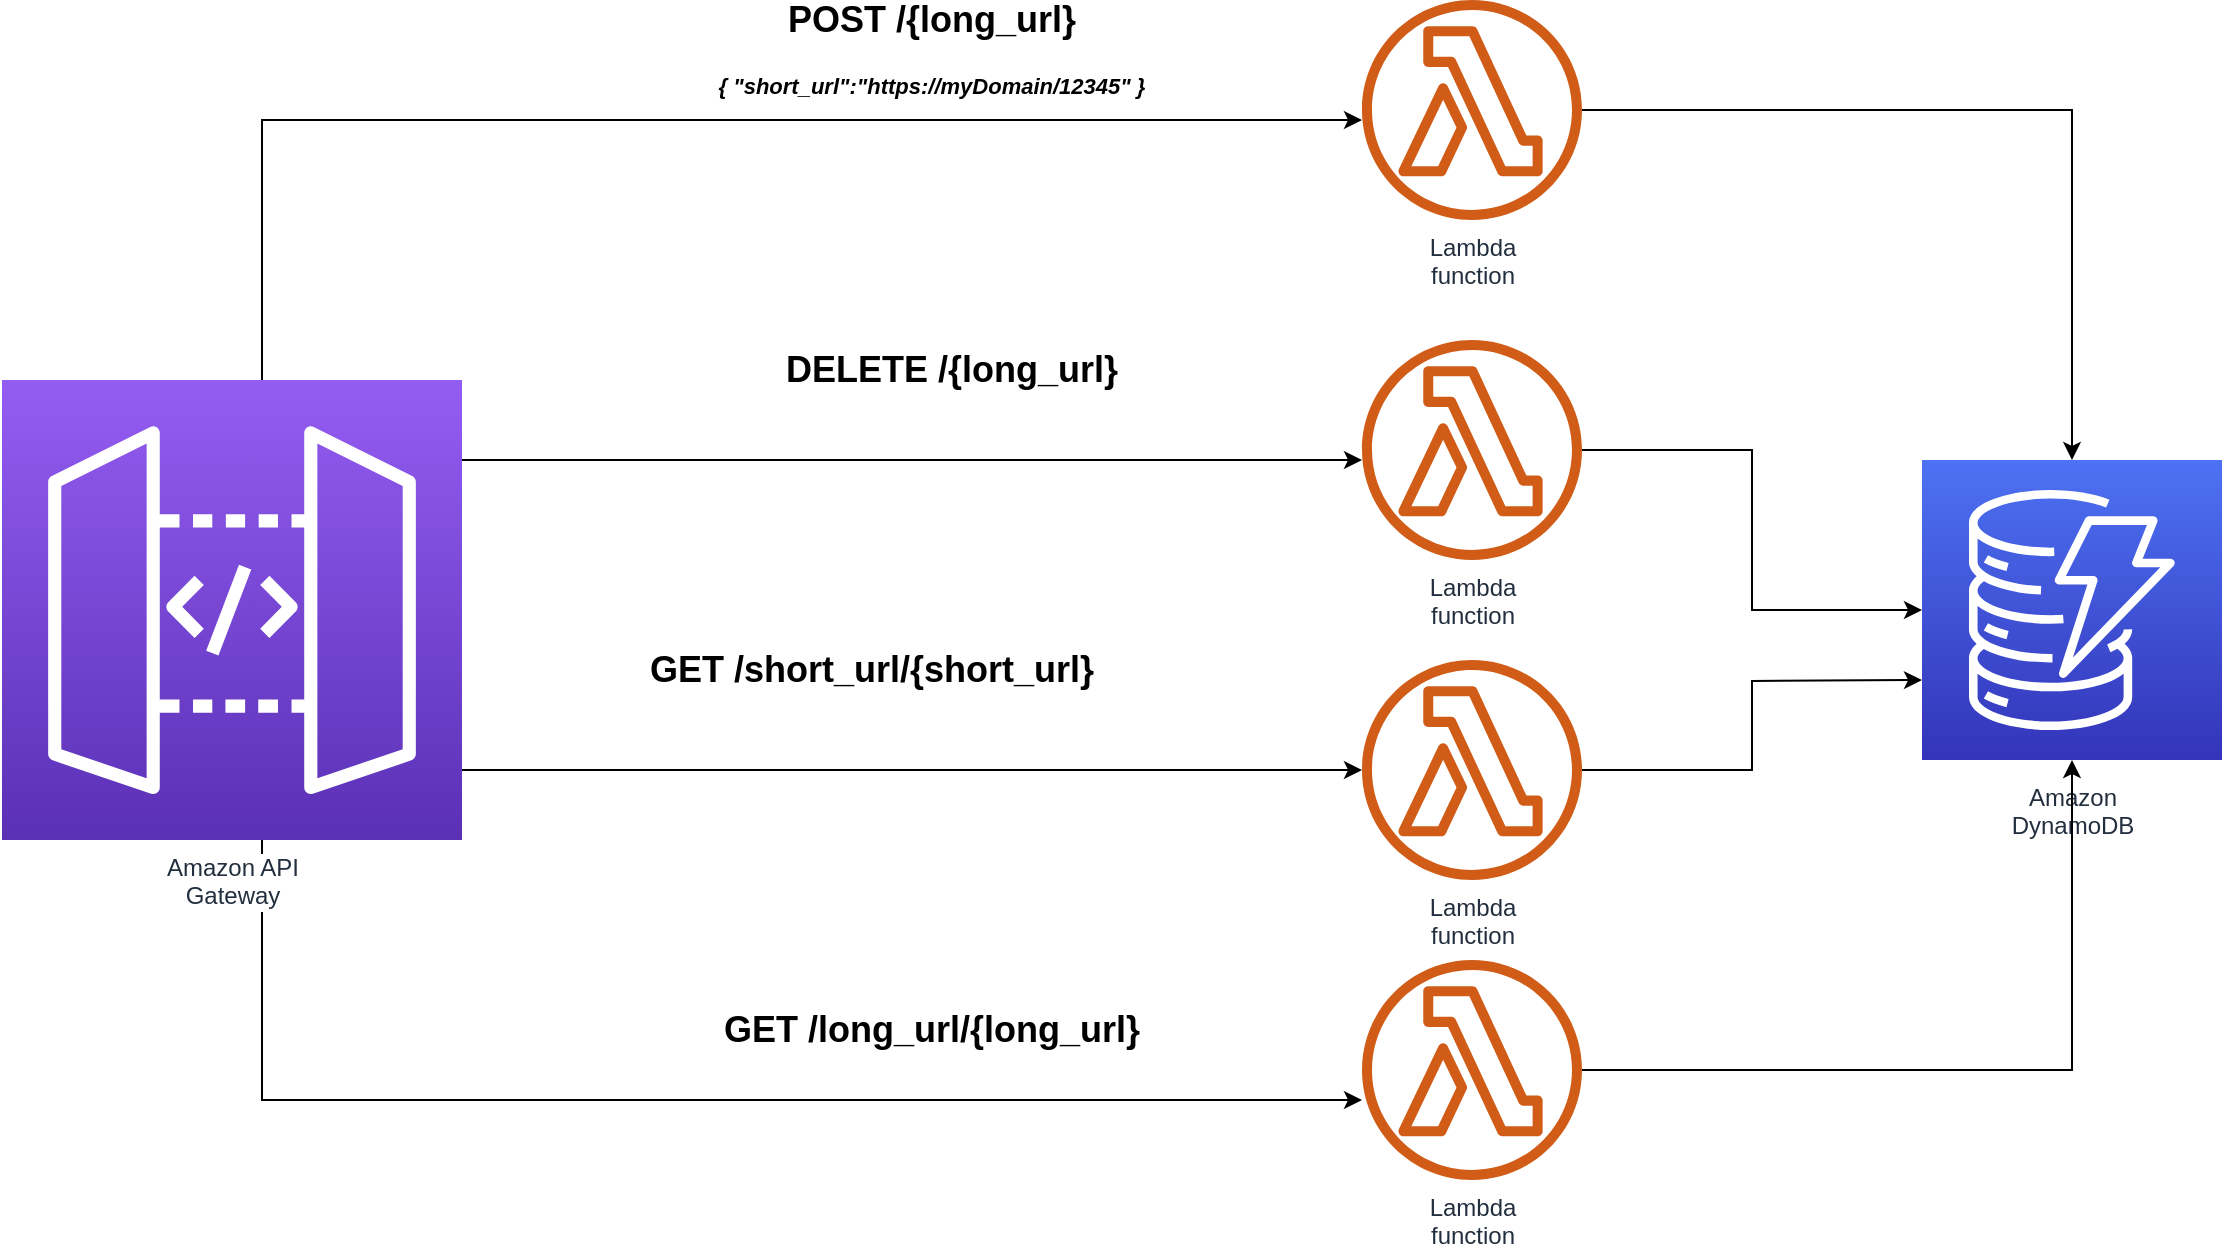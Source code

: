 <mxfile version="24.8.3">
  <diagram id="Ht1M8jgEwFfnCIfOTk4-" name="Page-1">
    <mxGraphModel dx="1843" dy="794" grid="1" gridSize="10" guides="1" tooltips="1" connect="1" arrows="1" fold="1" page="1" pageScale="1" pageWidth="1169" pageHeight="827" math="0" shadow="0">
      <root>
        <mxCell id="0" />
        <mxCell id="1" parent="0" />
        <mxCell id="UEzPUAAOIrF-is8g5C7q-125" style="edgeStyle=orthogonalEdgeStyle;rounded=0;orthogonalLoop=1;jettySize=auto;html=1;startArrow=open;startFill=0;endArrow=open;endFill=0;strokeWidth=2;strokeColor=#808080;" parent="1" edge="1">
          <mxGeometry relative="1" as="geometry">
            <Array as="points">
              <mxPoint x="530.5" y="101.5" />
              <mxPoint x="530.5" y="101.5" />
            </Array>
            <mxPoint x="568.5" y="101.5" as="targetPoint" />
          </mxGeometry>
        </mxCell>
        <mxCell id="Cb-UC7UXAFwvHqcawJcL-1" value="" style="edgeStyle=orthogonalEdgeStyle;rounded=0;orthogonalLoop=1;jettySize=auto;html=1;" parent="1" edge="1">
          <mxGeometry relative="1" as="geometry">
            <mxPoint x="210.5" y="302.5" as="sourcePoint" />
          </mxGeometry>
        </mxCell>
        <mxCell id="GT0UoO9QVYnVGK-P-26P-2" style="edgeStyle=orthogonalEdgeStyle;rounded=0;orthogonalLoop=1;jettySize=auto;html=1;" edge="1" parent="1" source="UEzPUAAOIrF-is8g5C7q-114" target="GT0UoO9QVYnVGK-P-26P-8">
          <mxGeometry relative="1" as="geometry">
            <mxPoint x="690.002" y="443.571" as="targetPoint" />
            <Array as="points">
              <mxPoint x="320" y="395" />
              <mxPoint x="320" y="395" />
            </Array>
          </mxGeometry>
        </mxCell>
        <mxCell id="GT0UoO9QVYnVGK-P-26P-4" style="edgeStyle=orthogonalEdgeStyle;rounded=0;orthogonalLoop=1;jettySize=auto;html=1;" edge="1" parent="1" source="UEzPUAAOIrF-is8g5C7q-114" target="Cb-UC7UXAFwvHqcawJcL-7">
          <mxGeometry relative="1" as="geometry">
            <Array as="points">
              <mxPoint x="160" y="70" />
            </Array>
          </mxGeometry>
        </mxCell>
        <mxCell id="GT0UoO9QVYnVGK-P-26P-7" style="edgeStyle=orthogonalEdgeStyle;rounded=0;orthogonalLoop=1;jettySize=auto;html=1;" edge="1" parent="1" source="UEzPUAAOIrF-is8g5C7q-114" target="GT0UoO9QVYnVGK-P-26P-5">
          <mxGeometry relative="1" as="geometry">
            <Array as="points">
              <mxPoint x="530" y="240" />
              <mxPoint x="530" y="240" />
            </Array>
          </mxGeometry>
        </mxCell>
        <mxCell id="GT0UoO9QVYnVGK-P-26P-10" style="edgeStyle=orthogonalEdgeStyle;rounded=0;orthogonalLoop=1;jettySize=auto;html=1;" edge="1" parent="1" source="UEzPUAAOIrF-is8g5C7q-114" target="GT0UoO9QVYnVGK-P-26P-9">
          <mxGeometry relative="1" as="geometry">
            <Array as="points">
              <mxPoint x="160" y="560" />
            </Array>
          </mxGeometry>
        </mxCell>
        <mxCell id="UEzPUAAOIrF-is8g5C7q-114" value="Amazon API&lt;br&gt;Gateway&lt;br&gt;" style="outlineConnect=0;fontColor=#232F3E;gradientColor=#945DF2;gradientDirection=north;fillColor=#5A30B5;strokeColor=#ffffff;dashed=0;verticalLabelPosition=bottom;verticalAlign=top;align=center;html=1;fontSize=12;fontStyle=0;aspect=fixed;shape=mxgraph.aws4.resourceIcon;resIcon=mxgraph.aws4.api_gateway;labelBackgroundColor=#ffffff;" parent="1" vertex="1">
          <mxGeometry x="30" y="200" width="230" height="230" as="geometry" />
        </mxCell>
        <mxCell id="UEzPUAAOIrF-is8g5C7q-119" value="Amazon&lt;br&gt;DynamoDB&lt;br&gt;" style="outlineConnect=0;fontColor=#232F3E;gradientColor=#4D72F3;gradientDirection=north;fillColor=#3334B9;strokeColor=#ffffff;dashed=0;verticalLabelPosition=bottom;verticalAlign=top;align=center;html=1;fontSize=12;fontStyle=0;aspect=fixed;shape=mxgraph.aws4.resourceIcon;resIcon=mxgraph.aws4.dynamodb;labelBackgroundColor=#ffffff;spacingTop=5;" parent="1" vertex="1">
          <mxGeometry x="990" y="240" width="150" height="150" as="geometry" />
        </mxCell>
        <mxCell id="Cb-UC7UXAFwvHqcawJcL-6" value="&lt;font style=&quot;font-size: 18px;&quot;&gt;&lt;b&gt;GET /long_url/{long_url}&lt;/b&gt;&lt;/font&gt;" style="text;html=1;align=center;verticalAlign=middle;whiteSpace=wrap;rounded=0;" parent="1" vertex="1">
          <mxGeometry x="360" y="510" width="270" height="30" as="geometry" />
        </mxCell>
        <mxCell id="GT0UoO9QVYnVGK-P-26P-11" style="edgeStyle=orthogonalEdgeStyle;rounded=0;orthogonalLoop=1;jettySize=auto;html=1;" edge="1" parent="1" source="Cb-UC7UXAFwvHqcawJcL-7" target="UEzPUAAOIrF-is8g5C7q-119">
          <mxGeometry relative="1" as="geometry" />
        </mxCell>
        <mxCell id="Cb-UC7UXAFwvHqcawJcL-7" value="Lambda&lt;br&gt;function" style="outlineConnect=0;fontColor=#232F3E;gradientColor=none;fillColor=#D05C17;strokeColor=none;dashed=0;verticalLabelPosition=bottom;verticalAlign=top;align=center;html=1;fontSize=12;fontStyle=0;aspect=fixed;pointerEvents=1;shape=mxgraph.aws4.lambda_function;labelBackgroundColor=#ffffff;" parent="1" vertex="1">
          <mxGeometry x="710" y="10" width="110" height="110" as="geometry" />
        </mxCell>
        <mxCell id="Cb-UC7UXAFwvHqcawJcL-12" value="&lt;font style=&quot;&quot;&gt;&lt;span style=&quot;font-weight: bold; font-size: 18px;&quot;&gt;POST /{long_url}&lt;br&gt;&lt;/span&gt;&lt;br&gt;&lt;font face=&quot;Helvetica&quot; style=&quot;font-size: 11px;&quot;&gt;&lt;b&gt;&lt;i&gt;{ &quot;short_url&quot;:&quot;https://myDomain/12345&quot; }&lt;/i&gt;&lt;/b&gt;&lt;/font&gt;&lt;/font&gt;" style="text;html=1;align=center;verticalAlign=middle;whiteSpace=wrap;rounded=0;" parent="1" vertex="1">
          <mxGeometry x="360" y="10" width="270" height="50" as="geometry" />
        </mxCell>
        <mxCell id="GT0UoO9QVYnVGK-P-26P-3" value="&lt;font style=&quot;font-size: 18px;&quot;&gt;&lt;b&gt;GET /short_url/{short_url}&lt;/b&gt;&lt;/font&gt;" style="text;html=1;align=center;verticalAlign=middle;whiteSpace=wrap;rounded=0;" vertex="1" parent="1">
          <mxGeometry x="330" y="330" width="270" height="30" as="geometry" />
        </mxCell>
        <mxCell id="GT0UoO9QVYnVGK-P-26P-12" style="edgeStyle=orthogonalEdgeStyle;rounded=0;orthogonalLoop=1;jettySize=auto;html=1;" edge="1" parent="1" source="GT0UoO9QVYnVGK-P-26P-5" target="UEzPUAAOIrF-is8g5C7q-119">
          <mxGeometry relative="1" as="geometry" />
        </mxCell>
        <mxCell id="GT0UoO9QVYnVGK-P-26P-5" value="Lambda&lt;br&gt;function" style="outlineConnect=0;fontColor=#232F3E;gradientColor=none;fillColor=#D05C17;strokeColor=none;dashed=0;verticalLabelPosition=bottom;verticalAlign=top;align=center;html=1;fontSize=12;fontStyle=0;aspect=fixed;pointerEvents=1;shape=mxgraph.aws4.lambda_function;labelBackgroundColor=#ffffff;" vertex="1" parent="1">
          <mxGeometry x="710" y="180" width="110" height="110" as="geometry" />
        </mxCell>
        <mxCell id="GT0UoO9QVYnVGK-P-26P-6" value="&lt;font style=&quot;&quot;&gt;&lt;span style=&quot;font-weight: bold; font-size: 18px;&quot;&gt;DELETE /{long_url}&lt;/span&gt;&lt;br&gt;&lt;/font&gt;" style="text;html=1;align=center;verticalAlign=middle;whiteSpace=wrap;rounded=0;" vertex="1" parent="1">
          <mxGeometry x="370" y="170" width="270" height="50" as="geometry" />
        </mxCell>
        <mxCell id="GT0UoO9QVYnVGK-P-26P-13" style="edgeStyle=orthogonalEdgeStyle;rounded=0;orthogonalLoop=1;jettySize=auto;html=1;" edge="1" parent="1" source="GT0UoO9QVYnVGK-P-26P-8">
          <mxGeometry relative="1" as="geometry">
            <mxPoint x="990" y="350" as="targetPoint" />
          </mxGeometry>
        </mxCell>
        <mxCell id="GT0UoO9QVYnVGK-P-26P-8" value="Lambda&lt;br&gt;function" style="outlineConnect=0;fontColor=#232F3E;gradientColor=none;fillColor=#D05C17;strokeColor=none;dashed=0;verticalLabelPosition=bottom;verticalAlign=top;align=center;html=1;fontSize=12;fontStyle=0;aspect=fixed;pointerEvents=1;shape=mxgraph.aws4.lambda_function;labelBackgroundColor=#ffffff;" vertex="1" parent="1">
          <mxGeometry x="710" y="340" width="110" height="110" as="geometry" />
        </mxCell>
        <mxCell id="GT0UoO9QVYnVGK-P-26P-14" style="edgeStyle=orthogonalEdgeStyle;rounded=0;orthogonalLoop=1;jettySize=auto;html=1;" edge="1" parent="1" source="GT0UoO9QVYnVGK-P-26P-9" target="UEzPUAAOIrF-is8g5C7q-119">
          <mxGeometry relative="1" as="geometry" />
        </mxCell>
        <mxCell id="GT0UoO9QVYnVGK-P-26P-9" value="Lambda&lt;br&gt;function" style="outlineConnect=0;fontColor=#232F3E;gradientColor=none;fillColor=#D05C17;strokeColor=none;dashed=0;verticalLabelPosition=bottom;verticalAlign=top;align=center;html=1;fontSize=12;fontStyle=0;aspect=fixed;pointerEvents=1;shape=mxgraph.aws4.lambda_function;labelBackgroundColor=#ffffff;" vertex="1" parent="1">
          <mxGeometry x="710" y="490" width="110" height="110" as="geometry" />
        </mxCell>
      </root>
    </mxGraphModel>
  </diagram>
</mxfile>
